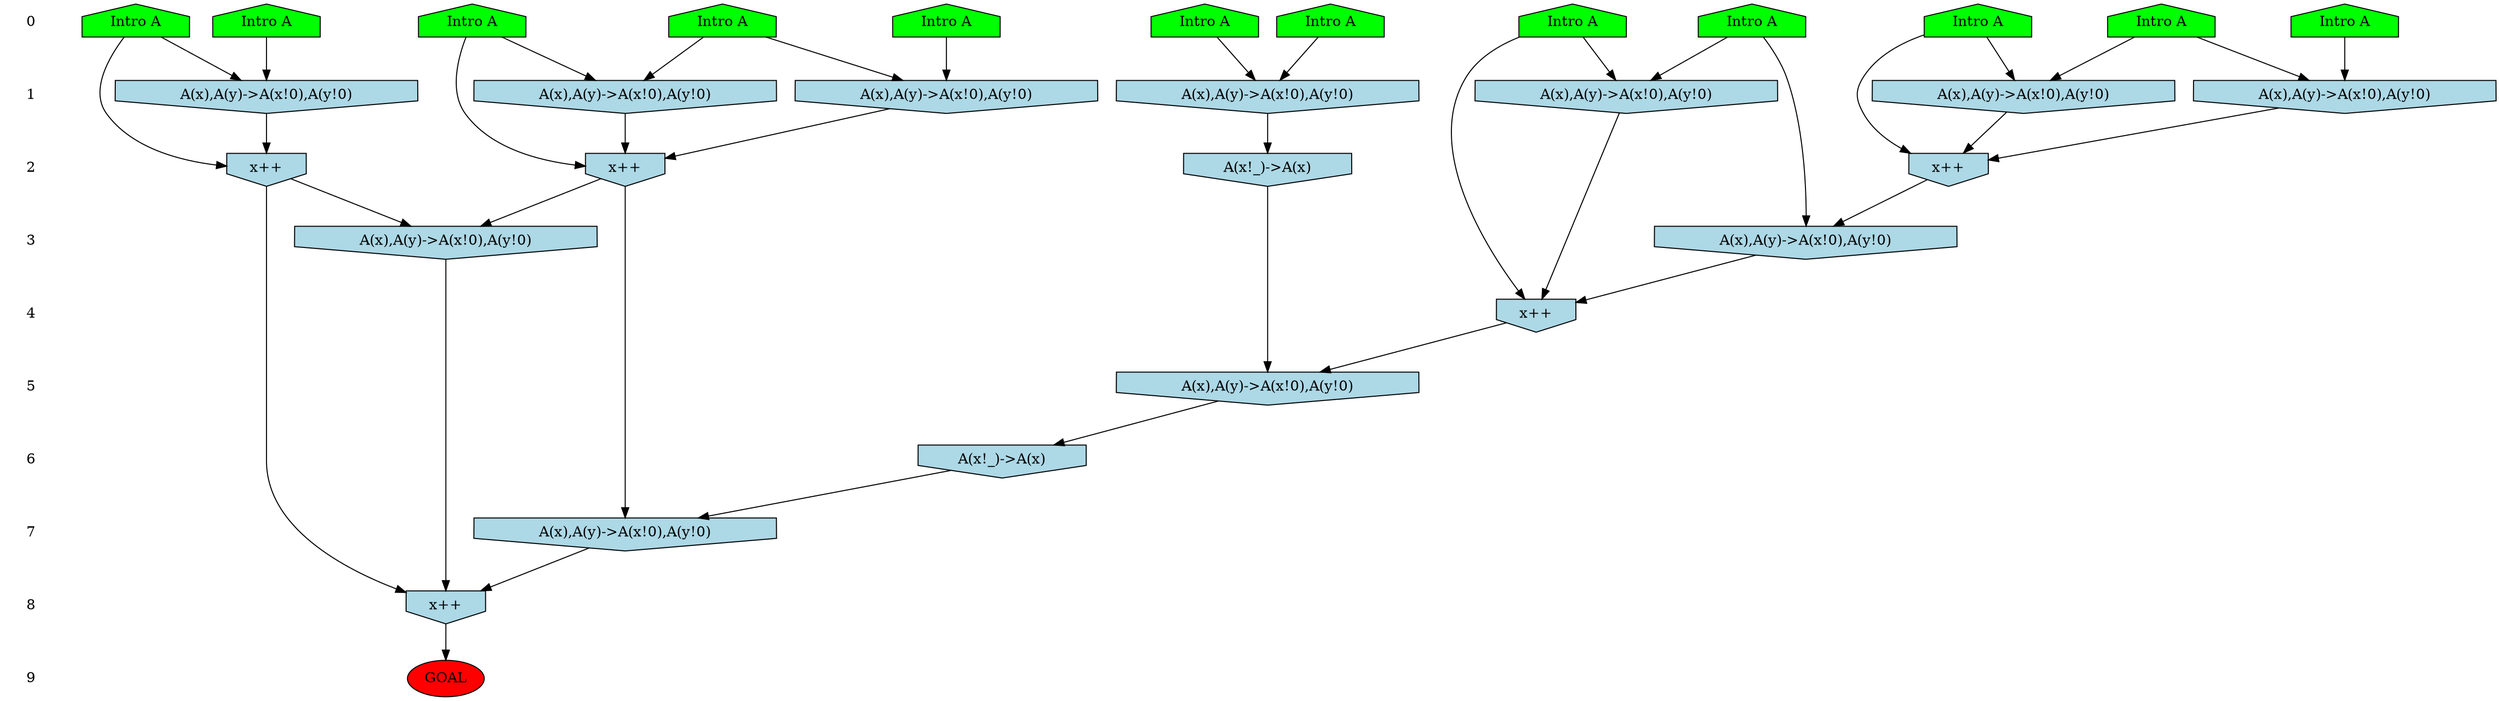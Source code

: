 /* Compression of 1 causal flows obtained in average at 1.525192E+00 t.u */
/* Compressed causal flows were: [392] */
digraph G{
 ranksep=.5 ; 
{ rank = same ; "0" [shape=plaintext] ; node_1 [label ="Intro A", shape=house, style=filled, fillcolor=green] ;
node_2 [label ="Intro A", shape=house, style=filled, fillcolor=green] ;
node_3 [label ="Intro A", shape=house, style=filled, fillcolor=green] ;
node_4 [label ="Intro A", shape=house, style=filled, fillcolor=green] ;
node_5 [label ="Intro A", shape=house, style=filled, fillcolor=green] ;
node_6 [label ="Intro A", shape=house, style=filled, fillcolor=green] ;
node_7 [label ="Intro A", shape=house, style=filled, fillcolor=green] ;
node_8 [label ="Intro A", shape=house, style=filled, fillcolor=green] ;
node_9 [label ="Intro A", shape=house, style=filled, fillcolor=green] ;
node_10 [label ="Intro A", shape=house, style=filled, fillcolor=green] ;
node_11 [label ="Intro A", shape=house, style=filled, fillcolor=green] ;
node_12 [label ="Intro A", shape=house, style=filled, fillcolor=green] ;
}
{ rank = same ; "1" [shape=plaintext] ; node_13 [label="A(x),A(y)->A(x!0),A(y!0)", shape=invhouse, style=filled, fillcolor = lightblue] ;
node_14 [label="A(x),A(y)->A(x!0),A(y!0)", shape=invhouse, style=filled, fillcolor = lightblue] ;
node_15 [label="A(x),A(y)->A(x!0),A(y!0)", shape=invhouse, style=filled, fillcolor = lightblue] ;
node_16 [label="A(x),A(y)->A(x!0),A(y!0)", shape=invhouse, style=filled, fillcolor = lightblue] ;
node_17 [label="A(x),A(y)->A(x!0),A(y!0)", shape=invhouse, style=filled, fillcolor = lightblue] ;
node_19 [label="A(x),A(y)->A(x!0),A(y!0)", shape=invhouse, style=filled, fillcolor = lightblue] ;
node_26 [label="A(x),A(y)->A(x!0),A(y!0)", shape=invhouse, style=filled, fillcolor = lightblue] ;
}
{ rank = same ; "2" [shape=plaintext] ; node_18 [label="x++", shape=invhouse, style=filled, fillcolor = lightblue] ;
node_20 [label="x++", shape=invhouse, style=filled, fillcolor = lightblue] ;
node_21 [label="A(x!_)->A(x)", shape=invhouse, style=filled, fillcolor = lightblue] ;
node_27 [label="x++", shape=invhouse, style=filled, fillcolor = lightblue] ;
}
{ rank = same ; "3" [shape=plaintext] ; node_22 [label="A(x),A(y)->A(x!0),A(y!0)", shape=invhouse, style=filled, fillcolor = lightblue] ;
node_29 [label="A(x),A(y)->A(x!0),A(y!0)", shape=invhouse, style=filled, fillcolor = lightblue] ;
}
{ rank = same ; "4" [shape=plaintext] ; node_23 [label="x++", shape=invhouse, style=filled, fillcolor = lightblue] ;
}
{ rank = same ; "5" [shape=plaintext] ; node_24 [label="A(x),A(y)->A(x!0),A(y!0)", shape=invhouse, style=filled, fillcolor = lightblue] ;
}
{ rank = same ; "6" [shape=plaintext] ; node_25 [label="A(x!_)->A(x)", shape=invhouse, style=filled, fillcolor = lightblue] ;
}
{ rank = same ; "7" [shape=plaintext] ; node_28 [label="A(x),A(y)->A(x!0),A(y!0)", shape=invhouse, style=filled, fillcolor = lightblue] ;
}
{ rank = same ; "8" [shape=plaintext] ; node_30 [label="x++", shape=invhouse, style=filled, fillcolor = lightblue] ;
}
{ rank = same ; "9" [shape=plaintext] ; node_31 [label ="GOAL", style=filled, fillcolor=red] ;
}
"0" -> "1" [style="invis"]; 
"1" -> "2" [style="invis"]; 
"2" -> "3" [style="invis"]; 
"3" -> "4" [style="invis"]; 
"4" -> "5" [style="invis"]; 
"5" -> "6" [style="invis"]; 
"6" -> "7" [style="invis"]; 
"7" -> "8" [style="invis"]; 
"8" -> "9" [style="invis"]; 
node_3 -> node_13
node_8 -> node_13
node_2 -> node_14
node_6 -> node_14
node_7 -> node_15
node_11 -> node_15
node_5 -> node_16
node_9 -> node_16
node_10 -> node_17
node_12 -> node_17
node_9 -> node_18
node_16 -> node_18
node_1 -> node_19
node_3 -> node_19
node_1 -> node_20
node_13 -> node_20
node_19 -> node_20
node_17 -> node_21
node_11 -> node_22
node_20 -> node_22
node_7 -> node_23
node_15 -> node_23
node_22 -> node_23
node_21 -> node_24
node_23 -> node_24
node_24 -> node_25
node_2 -> node_26
node_4 -> node_26
node_4 -> node_27
node_14 -> node_27
node_26 -> node_27
node_25 -> node_28
node_27 -> node_28
node_18 -> node_29
node_27 -> node_29
node_18 -> node_30
node_28 -> node_30
node_29 -> node_30
node_30 -> node_31
}
/*
 Dot generation time: 0.000000
*/